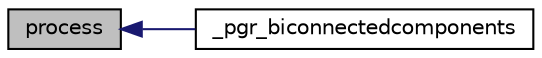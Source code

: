 digraph "process"
{
  edge [fontname="Helvetica",fontsize="10",labelfontname="Helvetica",labelfontsize="10"];
  node [fontname="Helvetica",fontsize="10",shape=record];
  rankdir="LR";
  Node68 [label="process",height=0.2,width=0.4,color="black", fillcolor="grey75", style="filled", fontcolor="black"];
  Node68 -> Node69 [dir="back",color="midnightblue",fontsize="10",style="solid",fontname="Helvetica"];
  Node69 [label="_pgr_biconnectedcomponents",height=0.2,width=0.4,color="black", fillcolor="white", style="filled",URL="$biconnectedComponents_8c.html#a99f0531d176c513aabc860103efb54e9"];
}
